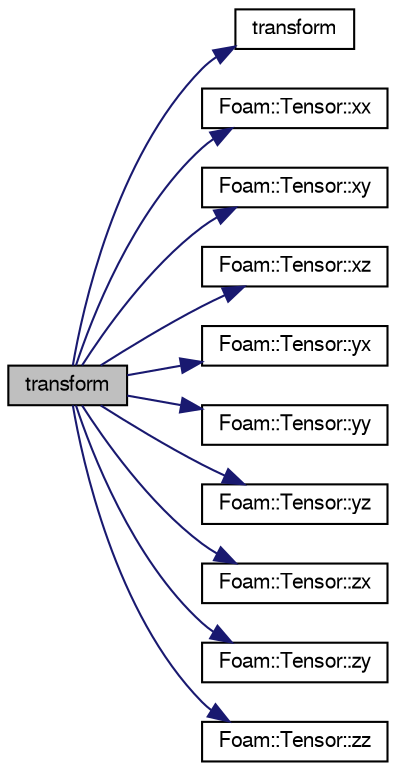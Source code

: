 digraph "transform"
{
  bgcolor="transparent";
  edge [fontname="FreeSans",fontsize="10",labelfontname="FreeSans",labelfontsize="10"];
  node [fontname="FreeSans",fontsize="10",shape=record];
  rankdir="LR";
  Node128747 [label="transform",height=0.2,width=0.4,color="black", fillcolor="grey75", style="filled", fontcolor="black"];
  Node128747 -> Node128748 [color="midnightblue",fontsize="10",style="solid",fontname="FreeSans"];
  Node128748 [label="transform",height=0.2,width=0.4,color="black",URL="$a21124.html#a919915170941701c1223291531ad010c"];
  Node128747 -> Node128749 [color="midnightblue",fontsize="10",style="solid",fontname="FreeSans"];
  Node128749 [label="Foam::Tensor::xx",height=0.2,width=0.4,color="black",URL="$a27634.html#a1b97c7c1ed81b4fb23da8dcb71a8cd2a"];
  Node128747 -> Node128750 [color="midnightblue",fontsize="10",style="solid",fontname="FreeSans"];
  Node128750 [label="Foam::Tensor::xy",height=0.2,width=0.4,color="black",URL="$a27634.html#aab470ae2a5eeac8c33a7b6abac6b39b3"];
  Node128747 -> Node128751 [color="midnightblue",fontsize="10",style="solid",fontname="FreeSans"];
  Node128751 [label="Foam::Tensor::xz",height=0.2,width=0.4,color="black",URL="$a27634.html#a6c0a9bc605f3cfdfb3307b3dcf136f60"];
  Node128747 -> Node128752 [color="midnightblue",fontsize="10",style="solid",fontname="FreeSans"];
  Node128752 [label="Foam::Tensor::yx",height=0.2,width=0.4,color="black",URL="$a27634.html#a217bb42e2157c7914d7ebb0ffb730b7d"];
  Node128747 -> Node128753 [color="midnightblue",fontsize="10",style="solid",fontname="FreeSans"];
  Node128753 [label="Foam::Tensor::yy",height=0.2,width=0.4,color="black",URL="$a27634.html#aba9d77023a5662b9c2d3639d5de555a0"];
  Node128747 -> Node128754 [color="midnightblue",fontsize="10",style="solid",fontname="FreeSans"];
  Node128754 [label="Foam::Tensor::yz",height=0.2,width=0.4,color="black",URL="$a27634.html#a4a98b51ba7019e1cfffae8d321a823df"];
  Node128747 -> Node128755 [color="midnightblue",fontsize="10",style="solid",fontname="FreeSans"];
  Node128755 [label="Foam::Tensor::zx",height=0.2,width=0.4,color="black",URL="$a27634.html#ab7a45ba3b507f0b3f9d5c0bde184b151"];
  Node128747 -> Node128756 [color="midnightblue",fontsize="10",style="solid",fontname="FreeSans"];
  Node128756 [label="Foam::Tensor::zy",height=0.2,width=0.4,color="black",URL="$a27634.html#ab7ecfba4f263d0455d4ea82f590a2612"];
  Node128747 -> Node128757 [color="midnightblue",fontsize="10",style="solid",fontname="FreeSans"];
  Node128757 [label="Foam::Tensor::zz",height=0.2,width=0.4,color="black",URL="$a27634.html#a831c4848d01bfcc8d717b7ef92f2cd4b"];
}
